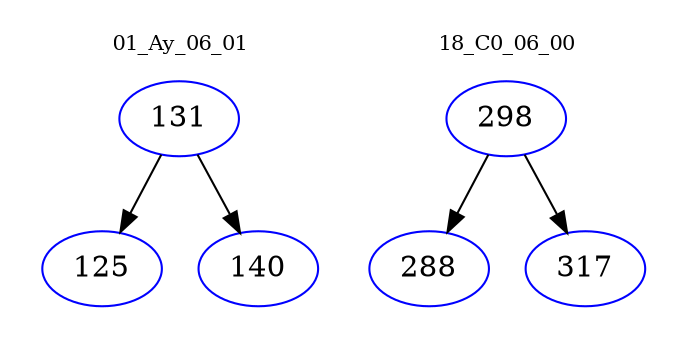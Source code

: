 digraph{
subgraph cluster_0 {
color = white
label = "01_Ay_06_01";
fontsize=10;
T0_131 [label="131", color="blue"]
T0_131 -> T0_125 [color="black"]
T0_125 [label="125", color="blue"]
T0_131 -> T0_140 [color="black"]
T0_140 [label="140", color="blue"]
}
subgraph cluster_1 {
color = white
label = "18_C0_06_00";
fontsize=10;
T1_298 [label="298", color="blue"]
T1_298 -> T1_288 [color="black"]
T1_288 [label="288", color="blue"]
T1_298 -> T1_317 [color="black"]
T1_317 [label="317", color="blue"]
}
}

